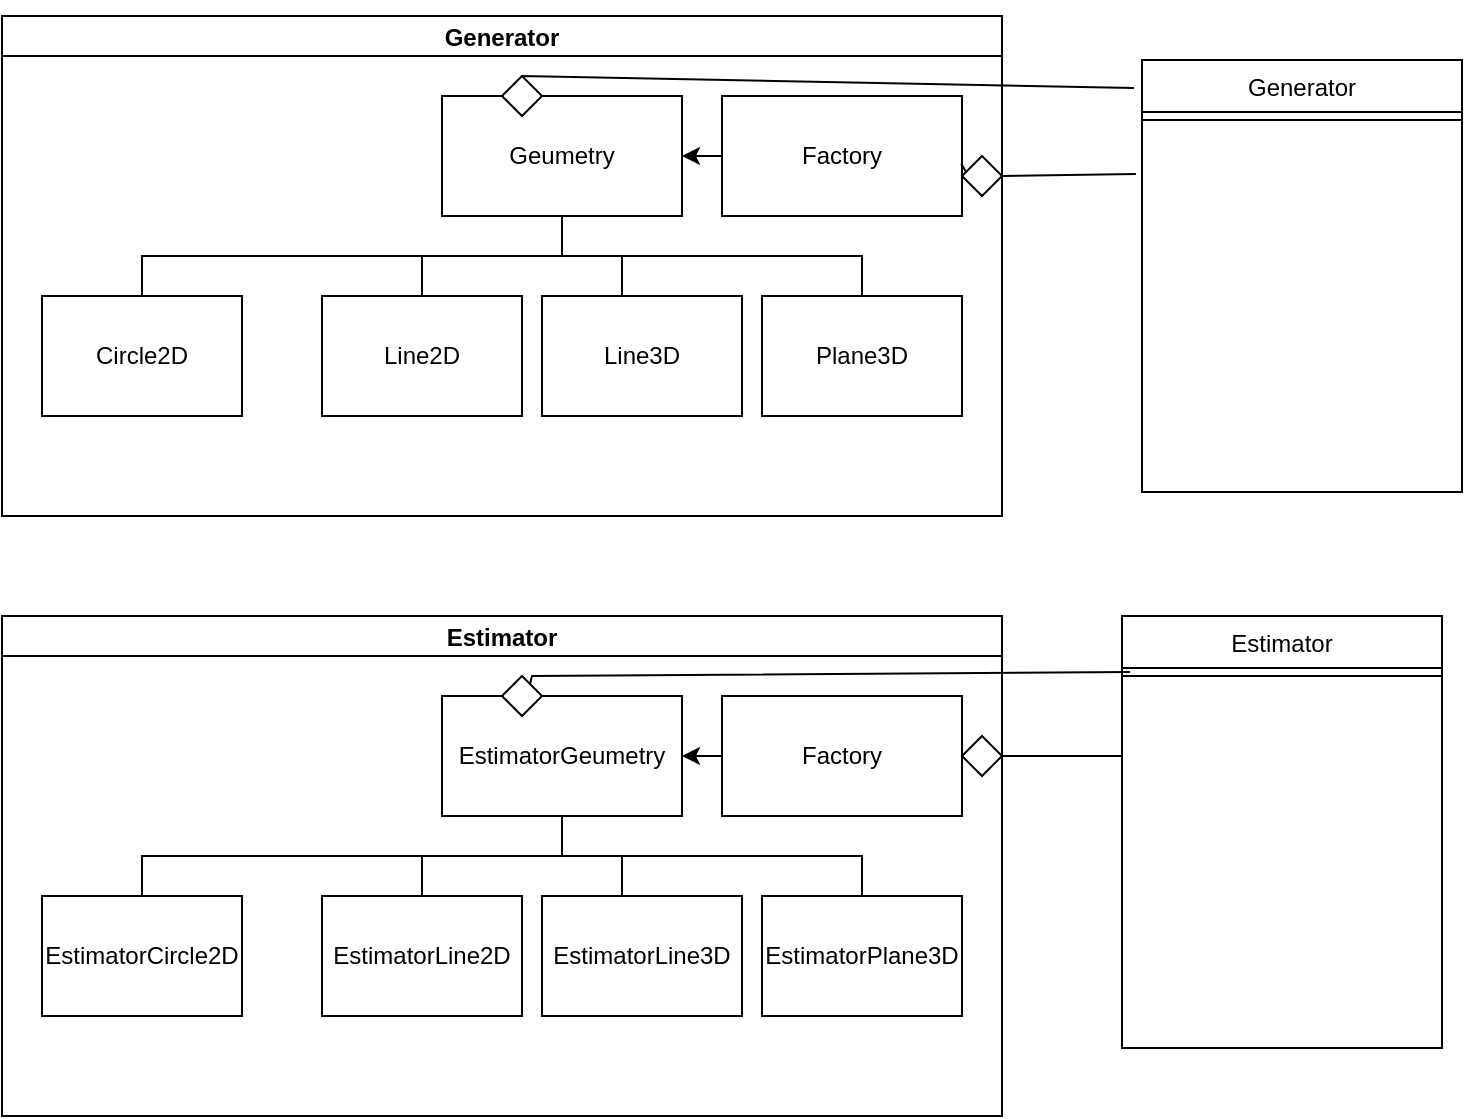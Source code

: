 <mxfile version="18.1.2" type="device"><diagram id="C5RBs43oDa-KdzZeNtuy" name="Page-1"><mxGraphModel dx="1422" dy="786" grid="1" gridSize="10" guides="1" tooltips="1" connect="1" arrows="1" fold="1" page="1" pageScale="1" pageWidth="827" pageHeight="1169" math="0" shadow="0"><root><mxCell id="WIyWlLk6GJQsqaUBKTNV-0"/><mxCell id="WIyWlLk6GJQsqaUBKTNV-1" parent="WIyWlLk6GJQsqaUBKTNV-0"/><mxCell id="zkfFHV4jXpPFQw0GAbJ--17" value="Generator" style="swimlane;fontStyle=0;align=center;verticalAlign=top;childLayout=stackLayout;horizontal=1;startSize=26;horizontalStack=0;resizeParent=1;resizeLast=0;collapsible=1;marginBottom=0;rounded=0;shadow=0;strokeWidth=1;" parent="WIyWlLk6GJQsqaUBKTNV-1" vertex="1"><mxGeometry x="640" y="42" width="160" height="216" as="geometry"><mxRectangle x="550" y="140" width="160" height="26" as="alternateBounds"/></mxGeometry></mxCell><mxCell id="zkfFHV4jXpPFQw0GAbJ--23" value="" style="line;html=1;strokeWidth=1;align=left;verticalAlign=middle;spacingTop=-1;spacingLeft=3;spacingRight=3;rotatable=0;labelPosition=right;points=[];portConstraint=eastwest;" parent="zkfFHV4jXpPFQw0GAbJ--17" vertex="1"><mxGeometry y="26" width="160" height="8" as="geometry"/></mxCell><mxCell id="bkH-0Y75JiomtpHsthAG-16" style="edgeStyle=orthogonalEdgeStyle;rounded=0;orthogonalLoop=1;jettySize=auto;html=1;exitX=0.5;exitY=0;exitDx=0;exitDy=0;" edge="1" parent="WIyWlLk6GJQsqaUBKTNV-1" source="bkH-0Y75JiomtpHsthAG-1"><mxGeometry relative="1" as="geometry"><mxPoint x="320" y="20" as="targetPoint"/></mxGeometry></mxCell><mxCell id="bkH-0Y75JiomtpHsthAG-1" value="Generator" style="swimlane;startSize=20;horizontal=1;containerType=tree;newEdgeStyle={&quot;edgeStyle&quot;:&quot;elbowEdgeStyle&quot;,&quot;startArrow&quot;:&quot;none&quot;,&quot;endArrow&quot;:&quot;none&quot;};" vertex="1" parent="WIyWlLk6GJQsqaUBKTNV-1"><mxGeometry x="70" y="20" width="500" height="250" as="geometry"/></mxCell><mxCell id="bkH-0Y75JiomtpHsthAG-2" value="" style="edgeStyle=elbowEdgeStyle;elbow=vertical;startArrow=none;endArrow=none;rounded=0;" edge="1" parent="bkH-0Y75JiomtpHsthAG-1" source="bkH-0Y75JiomtpHsthAG-4" target="bkH-0Y75JiomtpHsthAG-5"><mxGeometry relative="1" as="geometry"/></mxCell><mxCell id="bkH-0Y75JiomtpHsthAG-3" value="" style="edgeStyle=elbowEdgeStyle;elbow=vertical;startArrow=none;endArrow=none;rounded=0;" edge="1" parent="bkH-0Y75JiomtpHsthAG-1" source="bkH-0Y75JiomtpHsthAG-4" target="bkH-0Y75JiomtpHsthAG-6"><mxGeometry relative="1" as="geometry"/></mxCell><UserObject label="Geumetry" treeRoot="1" id="bkH-0Y75JiomtpHsthAG-4"><mxCell style="whiteSpace=wrap;html=1;align=center;treeFolding=1;treeMoving=1;newEdgeStyle={&quot;edgeStyle&quot;:&quot;elbowEdgeStyle&quot;,&quot;startArrow&quot;:&quot;none&quot;,&quot;endArrow&quot;:&quot;none&quot;};" vertex="1" parent="bkH-0Y75JiomtpHsthAG-1"><mxGeometry x="220" y="40" width="120" height="60" as="geometry"/></mxCell></UserObject><mxCell id="bkH-0Y75JiomtpHsthAG-5" value="Circle2D" style="whiteSpace=wrap;html=1;align=center;verticalAlign=middle;treeFolding=1;treeMoving=1;newEdgeStyle={&quot;edgeStyle&quot;:&quot;elbowEdgeStyle&quot;,&quot;startArrow&quot;:&quot;none&quot;,&quot;endArrow&quot;:&quot;none&quot;};" vertex="1" parent="bkH-0Y75JiomtpHsthAG-1"><mxGeometry x="20" y="140" width="100" height="60" as="geometry"/></mxCell><mxCell id="bkH-0Y75JiomtpHsthAG-6" value="Line2D" style="whiteSpace=wrap;html=1;align=center;verticalAlign=middle;treeFolding=1;treeMoving=1;newEdgeStyle={&quot;edgeStyle&quot;:&quot;elbowEdgeStyle&quot;,&quot;startArrow&quot;:&quot;none&quot;,&quot;endArrow&quot;:&quot;none&quot;};" vertex="1" parent="bkH-0Y75JiomtpHsthAG-1"><mxGeometry x="160" y="140" width="100" height="60" as="geometry"/></mxCell><mxCell id="bkH-0Y75JiomtpHsthAG-8" value="Plane3D" style="whiteSpace=wrap;html=1;align=center;verticalAlign=middle;treeFolding=1;treeMoving=1;newEdgeStyle={&quot;edgeStyle&quot;:&quot;elbowEdgeStyle&quot;,&quot;startArrow&quot;:&quot;none&quot;,&quot;endArrow&quot;:&quot;none&quot;};" vertex="1" parent="bkH-0Y75JiomtpHsthAG-1"><mxGeometry x="380" y="140" width="100" height="60" as="geometry"/></mxCell><mxCell id="bkH-0Y75JiomtpHsthAG-7" value="Line3D" style="whiteSpace=wrap;html=1;align=center;verticalAlign=middle;treeFolding=1;treeMoving=1;newEdgeStyle={&quot;edgeStyle&quot;:&quot;elbowEdgeStyle&quot;,&quot;startArrow&quot;:&quot;none&quot;,&quot;endArrow&quot;:&quot;none&quot;};" vertex="1" parent="bkH-0Y75JiomtpHsthAG-1"><mxGeometry x="270" y="140" width="100" height="60" as="geometry"/></mxCell><mxCell id="bkH-0Y75JiomtpHsthAG-9" value="" style="edgeStyle=elbowEdgeStyle;elbow=vertical;startArrow=none;endArrow=none;rounded=0;" edge="1" parent="bkH-0Y75JiomtpHsthAG-1"><mxGeometry relative="1" as="geometry"><mxPoint x="280" y="110" as="sourcePoint"/><mxPoint x="310" y="140" as="targetPoint"/><Array as="points"><mxPoint x="290" y="120"/></Array></mxGeometry></mxCell><mxCell id="bkH-0Y75JiomtpHsthAG-11" value="" style="edgeStyle=elbowEdgeStyle;elbow=vertical;startArrow=none;endArrow=none;rounded=0;" edge="1" parent="bkH-0Y75JiomtpHsthAG-1"><mxGeometry relative="1" as="geometry"><mxPoint x="300" y="120" as="sourcePoint"/><mxPoint x="430" y="140" as="targetPoint"/><Array as="points"><mxPoint x="410" y="120"/></Array></mxGeometry></mxCell><UserObject label="Factory" treeRoot="1" id="bkH-0Y75JiomtpHsthAG-12"><mxCell style="whiteSpace=wrap;html=1;align=center;treeFolding=1;treeMoving=1;newEdgeStyle={&quot;edgeStyle&quot;:&quot;elbowEdgeStyle&quot;,&quot;startArrow&quot;:&quot;none&quot;,&quot;endArrow&quot;:&quot;none&quot;};" vertex="1" parent="bkH-0Y75JiomtpHsthAG-1"><mxGeometry x="360" y="40" width="120" height="60" as="geometry"/></mxCell></UserObject><mxCell id="bkH-0Y75JiomtpHsthAG-13" value="" style="endArrow=classic;html=1;rounded=0;entryX=1;entryY=0.5;entryDx=0;entryDy=0;exitX=0;exitY=0.5;exitDx=0;exitDy=0;" edge="1" parent="bkH-0Y75JiomtpHsthAG-1" source="bkH-0Y75JiomtpHsthAG-12" target="bkH-0Y75JiomtpHsthAG-4"><mxGeometry width="50" height="50" relative="1" as="geometry"><mxPoint x="360" y="70" as="sourcePoint"/><mxPoint x="370" y="100" as="targetPoint"/></mxGeometry></mxCell><mxCell id="bkH-0Y75JiomtpHsthAG-15" value="" style="endArrow=none;html=1;rounded=0;entryX=-0.025;entryY=0.065;entryDx=0;entryDy=0;entryPerimeter=0;" edge="1" parent="bkH-0Y75JiomtpHsthAG-1" target="zkfFHV4jXpPFQw0GAbJ--17"><mxGeometry width="50" height="50" relative="1" as="geometry"><mxPoint x="255" y="40" as="sourcePoint"/><mxPoint x="305" y="-10" as="targetPoint"/><Array as="points"><mxPoint x="260" y="30"/></Array></mxGeometry></mxCell><mxCell id="bkH-0Y75JiomtpHsthAG-21" value="" style="rhombus;whiteSpace=wrap;html=1;" vertex="1" parent="bkH-0Y75JiomtpHsthAG-1"><mxGeometry x="250" y="30" width="20" height="20" as="geometry"/></mxCell><mxCell id="bkH-0Y75JiomtpHsthAG-14" value="" style="endArrow=none;html=1;rounded=0;entryX=-0.019;entryY=0.192;entryDx=0;entryDy=0;entryPerimeter=0;exitX=1;exitY=0.5;exitDx=0;exitDy=0;startArrow=none;" edge="1" parent="WIyWlLk6GJQsqaUBKTNV-1" source="bkH-0Y75JiomtpHsthAG-20"><mxGeometry width="50" height="50" relative="1" as="geometry"><mxPoint x="540" y="80" as="sourcePoint"/><mxPoint x="636.96" y="98.992" as="targetPoint"/></mxGeometry></mxCell><mxCell id="bkH-0Y75JiomtpHsthAG-20" value="" style="rhombus;whiteSpace=wrap;html=1;" vertex="1" parent="WIyWlLk6GJQsqaUBKTNV-1"><mxGeometry x="550" y="90" width="20" height="20" as="geometry"/></mxCell><mxCell id="bkH-0Y75JiomtpHsthAG-23" value="" style="endArrow=none;html=1;rounded=0;entryX=-0.019;entryY=0.192;entryDx=0;entryDy=0;entryPerimeter=0;exitX=1.017;exitY=0.633;exitDx=0;exitDy=0;exitPerimeter=0;" edge="1" parent="WIyWlLk6GJQsqaUBKTNV-1" source="bkH-0Y75JiomtpHsthAG-12" target="bkH-0Y75JiomtpHsthAG-20"><mxGeometry width="50" height="50" relative="1" as="geometry"><mxPoint x="552.04" y="97.98" as="sourcePoint"/><mxPoint x="636.96" y="98.992" as="targetPoint"/></mxGeometry></mxCell><mxCell id="bkH-0Y75JiomtpHsthAG-24" value="Estimator" style="swimlane;startSize=20;horizontal=1;containerType=tree;newEdgeStyle={&quot;edgeStyle&quot;:&quot;elbowEdgeStyle&quot;,&quot;startArrow&quot;:&quot;none&quot;,&quot;endArrow&quot;:&quot;none&quot;};" vertex="1" parent="WIyWlLk6GJQsqaUBKTNV-1"><mxGeometry x="70" y="320" width="500" height="250" as="geometry"/></mxCell><mxCell id="bkH-0Y75JiomtpHsthAG-25" value="" style="edgeStyle=elbowEdgeStyle;elbow=vertical;startArrow=none;endArrow=none;rounded=0;" edge="1" parent="bkH-0Y75JiomtpHsthAG-24" source="bkH-0Y75JiomtpHsthAG-27" target="bkH-0Y75JiomtpHsthAG-28"><mxGeometry relative="1" as="geometry"/></mxCell><mxCell id="bkH-0Y75JiomtpHsthAG-26" value="" style="edgeStyle=elbowEdgeStyle;elbow=vertical;startArrow=none;endArrow=none;rounded=0;" edge="1" parent="bkH-0Y75JiomtpHsthAG-24" source="bkH-0Y75JiomtpHsthAG-27" target="bkH-0Y75JiomtpHsthAG-29"><mxGeometry relative="1" as="geometry"/></mxCell><UserObject label="EstimatorGeumetry" treeRoot="1" id="bkH-0Y75JiomtpHsthAG-27"><mxCell style="whiteSpace=wrap;html=1;align=center;treeFolding=1;treeMoving=1;newEdgeStyle={&quot;edgeStyle&quot;:&quot;elbowEdgeStyle&quot;,&quot;startArrow&quot;:&quot;none&quot;,&quot;endArrow&quot;:&quot;none&quot;};" vertex="1" parent="bkH-0Y75JiomtpHsthAG-24"><mxGeometry x="220" y="40" width="120" height="60" as="geometry"/></mxCell></UserObject><mxCell id="bkH-0Y75JiomtpHsthAG-28" value="EstimatorCircle2D" style="whiteSpace=wrap;html=1;align=center;verticalAlign=middle;treeFolding=1;treeMoving=1;newEdgeStyle={&quot;edgeStyle&quot;:&quot;elbowEdgeStyle&quot;,&quot;startArrow&quot;:&quot;none&quot;,&quot;endArrow&quot;:&quot;none&quot;};" vertex="1" parent="bkH-0Y75JiomtpHsthAG-24"><mxGeometry x="20" y="140" width="100" height="60" as="geometry"/></mxCell><mxCell id="bkH-0Y75JiomtpHsthAG-29" value="EstimatorLine2D" style="whiteSpace=wrap;html=1;align=center;verticalAlign=middle;treeFolding=1;treeMoving=1;newEdgeStyle={&quot;edgeStyle&quot;:&quot;elbowEdgeStyle&quot;,&quot;startArrow&quot;:&quot;none&quot;,&quot;endArrow&quot;:&quot;none&quot;};" vertex="1" parent="bkH-0Y75JiomtpHsthAG-24"><mxGeometry x="160" y="140" width="100" height="60" as="geometry"/></mxCell><mxCell id="bkH-0Y75JiomtpHsthAG-30" value="EstimatorPlane3D" style="whiteSpace=wrap;html=1;align=center;verticalAlign=middle;treeFolding=1;treeMoving=1;newEdgeStyle={&quot;edgeStyle&quot;:&quot;elbowEdgeStyle&quot;,&quot;startArrow&quot;:&quot;none&quot;,&quot;endArrow&quot;:&quot;none&quot;};" vertex="1" parent="bkH-0Y75JiomtpHsthAG-24"><mxGeometry x="380" y="140" width="100" height="60" as="geometry"/></mxCell><mxCell id="bkH-0Y75JiomtpHsthAG-31" value="EstimatorLine3D" style="whiteSpace=wrap;html=1;align=center;verticalAlign=middle;treeFolding=1;treeMoving=1;newEdgeStyle={&quot;edgeStyle&quot;:&quot;elbowEdgeStyle&quot;,&quot;startArrow&quot;:&quot;none&quot;,&quot;endArrow&quot;:&quot;none&quot;};" vertex="1" parent="bkH-0Y75JiomtpHsthAG-24"><mxGeometry x="270" y="140" width="100" height="60" as="geometry"/></mxCell><mxCell id="bkH-0Y75JiomtpHsthAG-32" value="" style="edgeStyle=elbowEdgeStyle;elbow=vertical;startArrow=none;endArrow=none;rounded=0;" edge="1" parent="bkH-0Y75JiomtpHsthAG-24"><mxGeometry relative="1" as="geometry"><mxPoint x="280" y="110" as="sourcePoint"/><mxPoint x="310" y="140" as="targetPoint"/><Array as="points"><mxPoint x="290" y="120"/></Array></mxGeometry></mxCell><mxCell id="bkH-0Y75JiomtpHsthAG-33" value="" style="edgeStyle=elbowEdgeStyle;elbow=vertical;startArrow=none;endArrow=none;rounded=0;" edge="1" parent="bkH-0Y75JiomtpHsthAG-24"><mxGeometry relative="1" as="geometry"><mxPoint x="300" y="120" as="sourcePoint"/><mxPoint x="430" y="140" as="targetPoint"/><Array as="points"><mxPoint x="410" y="120"/></Array></mxGeometry></mxCell><UserObject label="Factory" treeRoot="1" id="bkH-0Y75JiomtpHsthAG-34"><mxCell style="whiteSpace=wrap;html=1;align=center;treeFolding=1;treeMoving=1;newEdgeStyle={&quot;edgeStyle&quot;:&quot;elbowEdgeStyle&quot;,&quot;startArrow&quot;:&quot;none&quot;,&quot;endArrow&quot;:&quot;none&quot;};" vertex="1" parent="bkH-0Y75JiomtpHsthAG-24"><mxGeometry x="360" y="40" width="120" height="60" as="geometry"/></mxCell></UserObject><mxCell id="bkH-0Y75JiomtpHsthAG-35" value="" style="endArrow=classic;html=1;rounded=0;entryX=1;entryY=0.5;entryDx=0;entryDy=0;exitX=0;exitY=0.5;exitDx=0;exitDy=0;" edge="1" parent="bkH-0Y75JiomtpHsthAG-24" source="bkH-0Y75JiomtpHsthAG-34" target="bkH-0Y75JiomtpHsthAG-27"><mxGeometry width="50" height="50" relative="1" as="geometry"><mxPoint x="360" y="70" as="sourcePoint"/><mxPoint x="370" y="100" as="targetPoint"/></mxGeometry></mxCell><mxCell id="bkH-0Y75JiomtpHsthAG-36" value="" style="endArrow=none;html=1;rounded=0;entryX=0.025;entryY=0.25;entryDx=0;entryDy=0;entryPerimeter=0;" edge="1" parent="bkH-0Y75JiomtpHsthAG-24" target="bkH-0Y75JiomtpHsthAG-40"><mxGeometry width="50" height="50" relative="1" as="geometry"><mxPoint x="260" y="50" as="sourcePoint"/><mxPoint x="330" y="30" as="targetPoint"/><Array as="points"><mxPoint x="265" y="30"/></Array></mxGeometry></mxCell><mxCell id="bkH-0Y75JiomtpHsthAG-37" value="" style="rhombus;whiteSpace=wrap;html=1;" vertex="1" parent="bkH-0Y75JiomtpHsthAG-24"><mxGeometry x="250" y="30" width="20" height="20" as="geometry"/></mxCell><mxCell id="bkH-0Y75JiomtpHsthAG-39" value="Estimator" style="swimlane;fontStyle=0;align=center;verticalAlign=top;childLayout=stackLayout;horizontal=1;startSize=26;horizontalStack=0;resizeParent=1;resizeLast=0;collapsible=1;marginBottom=0;rounded=0;shadow=0;strokeWidth=1;" vertex="1" parent="WIyWlLk6GJQsqaUBKTNV-1"><mxGeometry x="630" y="320" width="160" height="216" as="geometry"><mxRectangle x="550" y="140" width="160" height="26" as="alternateBounds"/></mxGeometry></mxCell><mxCell id="bkH-0Y75JiomtpHsthAG-40" value="" style="line;html=1;strokeWidth=1;align=left;verticalAlign=middle;spacingTop=-1;spacingLeft=3;spacingRight=3;rotatable=0;labelPosition=right;points=[];portConstraint=eastwest;" vertex="1" parent="bkH-0Y75JiomtpHsthAG-39"><mxGeometry y="26" width="160" height="8" as="geometry"/></mxCell><mxCell id="bkH-0Y75JiomtpHsthAG-41" value="" style="endArrow=none;html=1;rounded=0;entryX=-0.019;entryY=0.192;entryDx=0;entryDy=0;entryPerimeter=0;exitX=1;exitY=0.5;exitDx=0;exitDy=0;startArrow=none;" edge="1" parent="WIyWlLk6GJQsqaUBKTNV-1" source="bkH-0Y75JiomtpHsthAG-42"><mxGeometry width="50" height="50" relative="1" as="geometry"><mxPoint x="563.04" y="391.01" as="sourcePoint"/><mxPoint x="630" y="390.002" as="targetPoint"/></mxGeometry></mxCell><mxCell id="bkH-0Y75JiomtpHsthAG-42" value="" style="rhombus;whiteSpace=wrap;html=1;" vertex="1" parent="WIyWlLk6GJQsqaUBKTNV-1"><mxGeometry x="550" y="380" width="20" height="20" as="geometry"/></mxCell></root></mxGraphModel></diagram></mxfile>